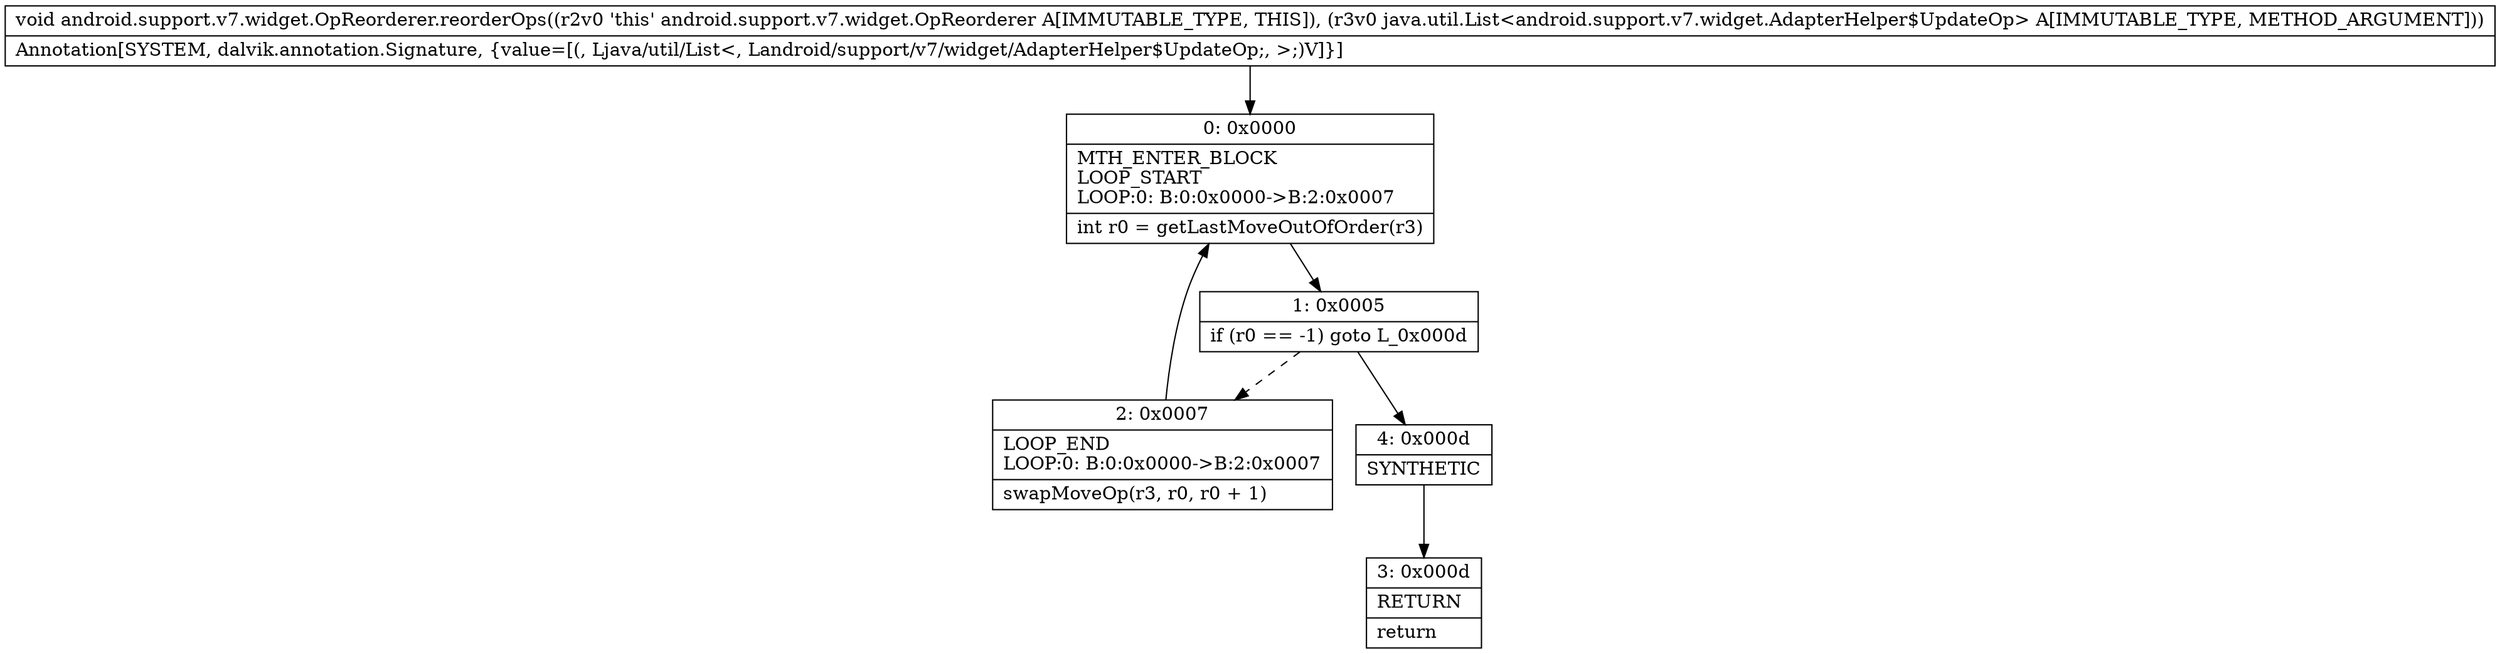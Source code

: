 digraph "CFG forandroid.support.v7.widget.OpReorderer.reorderOps(Ljava\/util\/List;)V" {
Node_0 [shape=record,label="{0\:\ 0x0000|MTH_ENTER_BLOCK\lLOOP_START\lLOOP:0: B:0:0x0000\-\>B:2:0x0007\l|int r0 = getLastMoveOutOfOrder(r3)\l}"];
Node_1 [shape=record,label="{1\:\ 0x0005|if (r0 == \-1) goto L_0x000d\l}"];
Node_2 [shape=record,label="{2\:\ 0x0007|LOOP_END\lLOOP:0: B:0:0x0000\-\>B:2:0x0007\l|swapMoveOp(r3, r0, r0 + 1)\l}"];
Node_3 [shape=record,label="{3\:\ 0x000d|RETURN\l|return\l}"];
Node_4 [shape=record,label="{4\:\ 0x000d|SYNTHETIC\l}"];
MethodNode[shape=record,label="{void android.support.v7.widget.OpReorderer.reorderOps((r2v0 'this' android.support.v7.widget.OpReorderer A[IMMUTABLE_TYPE, THIS]), (r3v0 java.util.List\<android.support.v7.widget.AdapterHelper$UpdateOp\> A[IMMUTABLE_TYPE, METHOD_ARGUMENT]))  | Annotation[SYSTEM, dalvik.annotation.Signature, \{value=[(, Ljava\/util\/List\<, Landroid\/support\/v7\/widget\/AdapterHelper$UpdateOp;, \>;)V]\}]\l}"];
MethodNode -> Node_0;
Node_0 -> Node_1;
Node_1 -> Node_2[style=dashed];
Node_1 -> Node_4;
Node_2 -> Node_0;
Node_4 -> Node_3;
}

